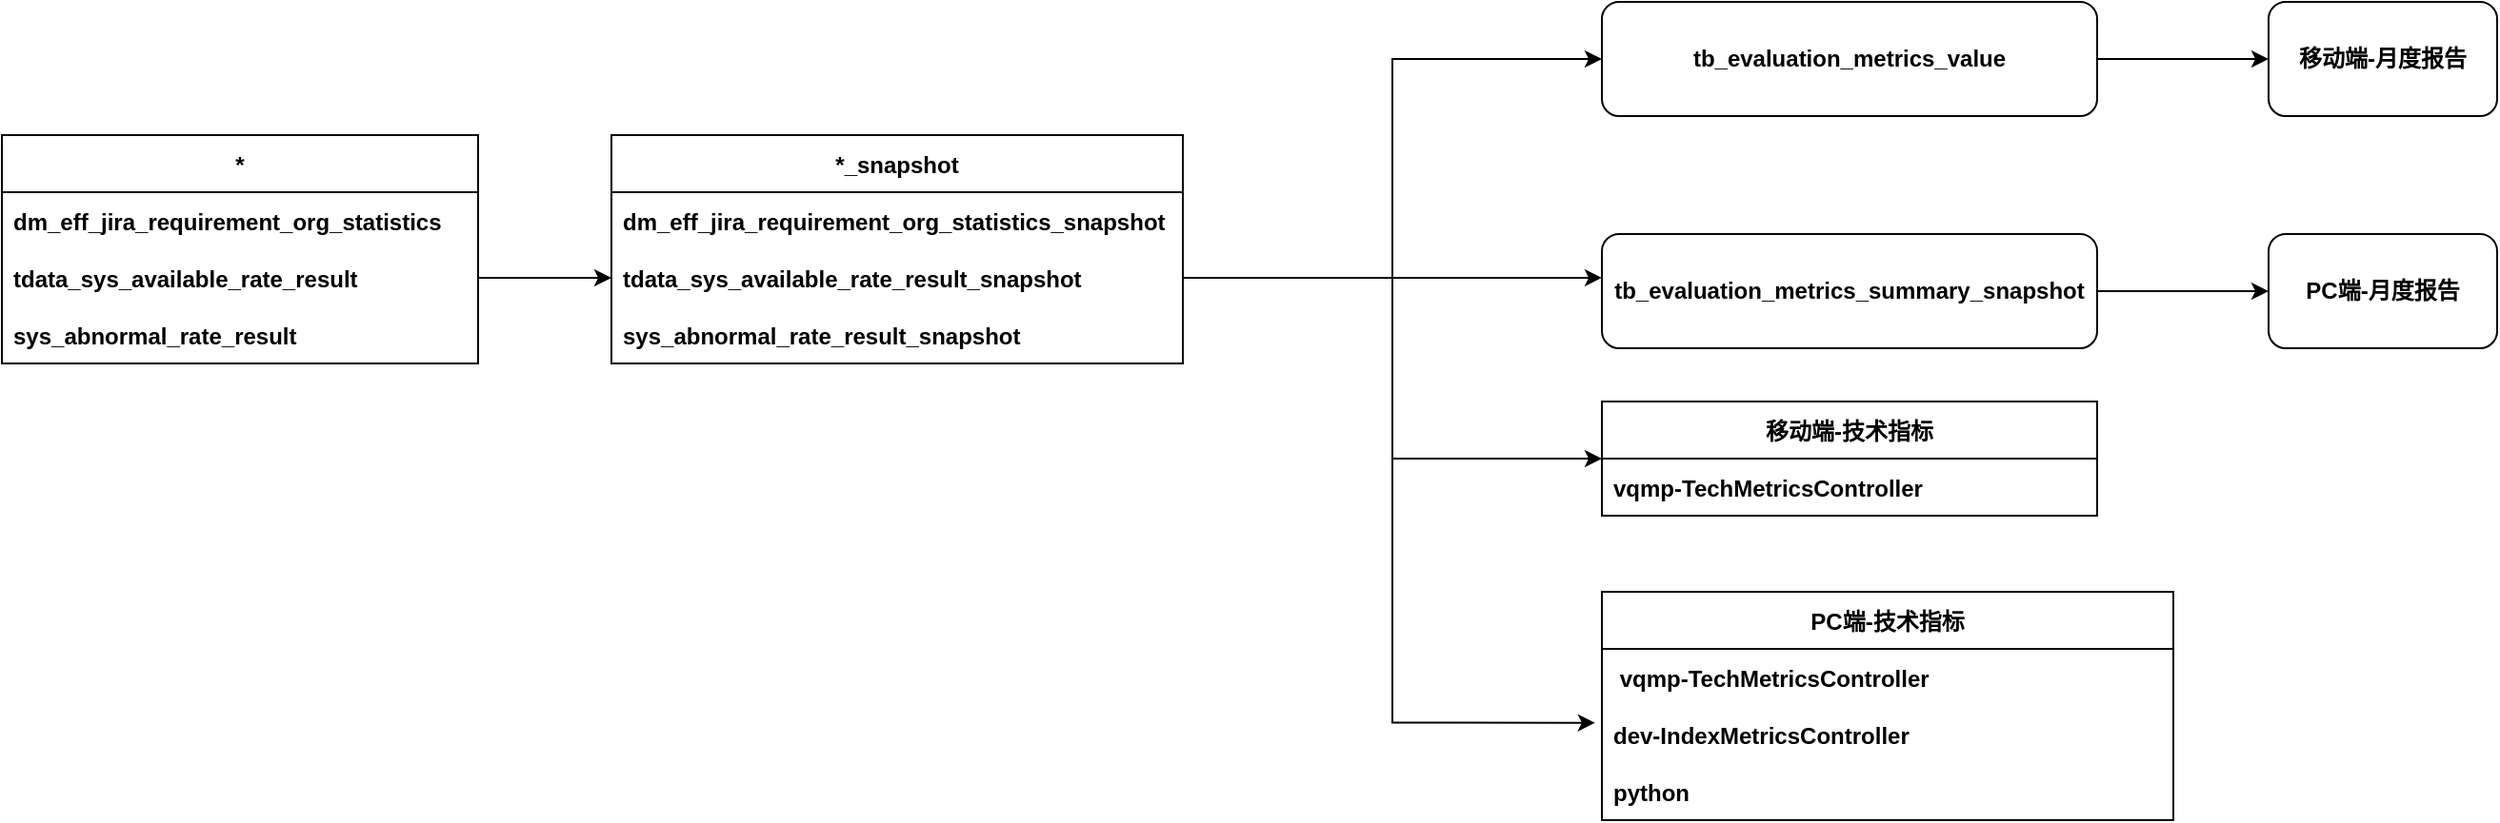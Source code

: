 <mxfile version="20.5.1" type="github">
  <diagram id="7I6s-KUDsDrvL7AvKa_N" name="第 1 页">
    <mxGraphModel dx="2248" dy="785" grid="1" gridSize="10" guides="1" tooltips="1" connect="1" arrows="1" fold="1" page="1" pageScale="1" pageWidth="827" pageHeight="1169" math="0" shadow="0">
      <root>
        <mxCell id="0" />
        <mxCell id="1" parent="0" />
        <mxCell id="Tu1LMPSPsvWpRj28qPW7-12" style="edgeStyle=orthogonalEdgeStyle;rounded=0;orthogonalLoop=1;jettySize=auto;html=1;entryX=0;entryY=0.5;entryDx=0;entryDy=0;" edge="1" parent="1" source="Tu1LMPSPsvWpRj28qPW7-5" target="Tu1LMPSPsvWpRj28qPW7-11">
          <mxGeometry relative="1" as="geometry">
            <mxPoint x="1000" y="110" as="targetPoint" />
          </mxGeometry>
        </mxCell>
        <mxCell id="Tu1LMPSPsvWpRj28qPW7-5" value="tb_evaluation_metrics_value" style="rounded=1;whiteSpace=wrap;html=1;fontStyle=1" vertex="1" parent="1">
          <mxGeometry x="650" y="80" width="260" height="60" as="geometry" />
        </mxCell>
        <mxCell id="Tu1LMPSPsvWpRj28qPW7-47" style="edgeStyle=orthogonalEdgeStyle;rounded=0;orthogonalLoop=1;jettySize=auto;html=1;entryX=0;entryY=0.5;entryDx=0;entryDy=0;" edge="1" parent="1" source="Tu1LMPSPsvWpRj28qPW7-6" target="Tu1LMPSPsvWpRj28qPW7-46">
          <mxGeometry relative="1" as="geometry" />
        </mxCell>
        <mxCell id="Tu1LMPSPsvWpRj28qPW7-6" value="tb_evaluation_metrics_summary_snapshot" style="rounded=1;whiteSpace=wrap;html=1;fontStyle=1" vertex="1" parent="1">
          <mxGeometry x="650" y="202" width="260" height="60" as="geometry" />
        </mxCell>
        <mxCell id="Tu1LMPSPsvWpRj28qPW7-11" value="移动端-月度报告" style="rounded=1;whiteSpace=wrap;html=1;fontStyle=1" vertex="1" parent="1">
          <mxGeometry x="1000" y="80" width="120" height="60" as="geometry" />
        </mxCell>
        <mxCell id="Tu1LMPSPsvWpRj28qPW7-16" value="*" style="swimlane;fontStyle=1;childLayout=stackLayout;horizontal=1;startSize=30;horizontalStack=0;resizeParent=1;resizeParentMax=0;resizeLast=0;collapsible=1;marginBottom=0;" vertex="1" parent="1">
          <mxGeometry x="-190" y="150" width="250" height="120" as="geometry" />
        </mxCell>
        <mxCell id="Tu1LMPSPsvWpRj28qPW7-17" value="dm_eff_jira_requirement_org_statistics" style="text;strokeColor=none;fillColor=none;align=left;verticalAlign=middle;spacingLeft=4;spacingRight=4;overflow=hidden;points=[[0,0.5],[1,0.5]];portConstraint=eastwest;rotatable=0;fontStyle=1" vertex="1" parent="Tu1LMPSPsvWpRj28qPW7-16">
          <mxGeometry y="30" width="250" height="30" as="geometry" />
        </mxCell>
        <mxCell id="Tu1LMPSPsvWpRj28qPW7-18" value="tdata_sys_available_rate_result" style="text;strokeColor=none;fillColor=none;align=left;verticalAlign=middle;spacingLeft=4;spacingRight=4;overflow=hidden;points=[[0,0.5],[1,0.5]];portConstraint=eastwest;rotatable=0;fontStyle=1" vertex="1" parent="Tu1LMPSPsvWpRj28qPW7-16">
          <mxGeometry y="60" width="250" height="30" as="geometry" />
        </mxCell>
        <mxCell id="Tu1LMPSPsvWpRj28qPW7-19" value="sys_abnormal_rate_result" style="text;strokeColor=none;fillColor=none;align=left;verticalAlign=middle;spacingLeft=4;spacingRight=4;overflow=hidden;points=[[0,0.5],[1,0.5]];portConstraint=eastwest;rotatable=0;fontStyle=1" vertex="1" parent="Tu1LMPSPsvWpRj28qPW7-16">
          <mxGeometry y="90" width="250" height="30" as="geometry" />
        </mxCell>
        <mxCell id="Tu1LMPSPsvWpRj28qPW7-20" value="*_snapshot" style="swimlane;fontStyle=1;childLayout=stackLayout;horizontal=1;startSize=30;horizontalStack=0;resizeParent=1;resizeParentMax=0;resizeLast=0;collapsible=1;marginBottom=0;" vertex="1" parent="1">
          <mxGeometry x="130" y="150" width="300" height="120" as="geometry" />
        </mxCell>
        <mxCell id="Tu1LMPSPsvWpRj28qPW7-21" value="dm_eff_jira_requirement_org_statistics_snapshot" style="text;strokeColor=none;fillColor=none;align=left;verticalAlign=middle;spacingLeft=4;spacingRight=4;overflow=hidden;points=[[0,0.5],[1,0.5]];portConstraint=eastwest;rotatable=0;fontStyle=1" vertex="1" parent="Tu1LMPSPsvWpRj28qPW7-20">
          <mxGeometry y="30" width="300" height="30" as="geometry" />
        </mxCell>
        <mxCell id="Tu1LMPSPsvWpRj28qPW7-22" value="tdata_sys_available_rate_result_snapshot" style="text;strokeColor=none;fillColor=none;align=left;verticalAlign=middle;spacingLeft=4;spacingRight=4;overflow=hidden;points=[[0,0.5],[1,0.5]];portConstraint=eastwest;rotatable=0;fontStyle=1" vertex="1" parent="Tu1LMPSPsvWpRj28qPW7-20">
          <mxGeometry y="60" width="300" height="30" as="geometry" />
        </mxCell>
        <mxCell id="Tu1LMPSPsvWpRj28qPW7-23" value="sys_abnormal_rate_result_snapshot" style="text;strokeColor=none;fillColor=none;align=left;verticalAlign=middle;spacingLeft=4;spacingRight=4;overflow=hidden;points=[[0,0.5],[1,0.5]];portConstraint=eastwest;rotatable=0;fontStyle=1" vertex="1" parent="Tu1LMPSPsvWpRj28qPW7-20">
          <mxGeometry y="90" width="300" height="30" as="geometry" />
        </mxCell>
        <mxCell id="Tu1LMPSPsvWpRj28qPW7-24" style="edgeStyle=orthogonalEdgeStyle;rounded=0;orthogonalLoop=1;jettySize=auto;html=1;entryX=0;entryY=0.5;entryDx=0;entryDy=0;" edge="1" parent="1" source="Tu1LMPSPsvWpRj28qPW7-18" target="Tu1LMPSPsvWpRj28qPW7-22">
          <mxGeometry relative="1" as="geometry" />
        </mxCell>
        <mxCell id="Tu1LMPSPsvWpRj28qPW7-25" style="edgeStyle=orthogonalEdgeStyle;rounded=0;orthogonalLoop=1;jettySize=auto;html=1;entryX=0;entryY=0.5;entryDx=0;entryDy=0;" edge="1" parent="1" source="Tu1LMPSPsvWpRj28qPW7-22" target="Tu1LMPSPsvWpRj28qPW7-5">
          <mxGeometry relative="1" as="geometry">
            <mxPoint x="450" y="220" as="targetPoint" />
            <Array as="points">
              <mxPoint x="540" y="225" />
              <mxPoint x="540" y="110" />
              <mxPoint x="650" y="110" />
            </Array>
          </mxGeometry>
        </mxCell>
        <mxCell id="Tu1LMPSPsvWpRj28qPW7-26" style="edgeStyle=orthogonalEdgeStyle;rounded=0;orthogonalLoop=1;jettySize=auto;html=1;entryX=0;entryY=0.383;entryDx=0;entryDy=0;entryPerimeter=0;" edge="1" parent="1" source="Tu1LMPSPsvWpRj28qPW7-22" target="Tu1LMPSPsvWpRj28qPW7-6">
          <mxGeometry relative="1" as="geometry">
            <mxPoint x="690" y="225" as="targetPoint" />
          </mxGeometry>
        </mxCell>
        <mxCell id="Tu1LMPSPsvWpRj28qPW7-29" value="移动端-技术指标" style="swimlane;fontStyle=1;childLayout=stackLayout;horizontal=1;startSize=30;horizontalStack=0;resizeParent=1;resizeParentMax=0;resizeLast=0;collapsible=1;marginBottom=0;" vertex="1" parent="1">
          <mxGeometry x="650" y="290" width="260" height="60" as="geometry" />
        </mxCell>
        <mxCell id="Tu1LMPSPsvWpRj28qPW7-32" value="vqmp-TechMetricsController" style="text;strokeColor=none;fillColor=none;align=left;verticalAlign=middle;spacingLeft=4;spacingRight=4;overflow=hidden;points=[[0,0.5],[1,0.5]];portConstraint=eastwest;rotatable=0;fontStyle=1" vertex="1" parent="Tu1LMPSPsvWpRj28qPW7-29">
          <mxGeometry y="30" width="260" height="30" as="geometry" />
        </mxCell>
        <mxCell id="Tu1LMPSPsvWpRj28qPW7-33" style="edgeStyle=orthogonalEdgeStyle;rounded=0;orthogonalLoop=1;jettySize=auto;html=1;entryX=0;entryY=0.5;entryDx=0;entryDy=0;" edge="1" parent="1" source="Tu1LMPSPsvWpRj28qPW7-22" target="Tu1LMPSPsvWpRj28qPW7-29">
          <mxGeometry relative="1" as="geometry">
            <Array as="points">
              <mxPoint x="540" y="225" />
              <mxPoint x="540" y="320" />
            </Array>
          </mxGeometry>
        </mxCell>
        <mxCell id="Tu1LMPSPsvWpRj28qPW7-41" value="PC端-技术指标" style="swimlane;fontStyle=1;childLayout=stackLayout;horizontal=1;startSize=30;horizontalStack=0;resizeParent=1;resizeParentMax=0;resizeLast=0;collapsible=1;marginBottom=0;" vertex="1" parent="1">
          <mxGeometry x="650" y="390" width="300" height="120" as="geometry" />
        </mxCell>
        <mxCell id="Tu1LMPSPsvWpRj28qPW7-42" value=" vqmp-TechMetricsController" style="text;strokeColor=none;fillColor=none;align=left;verticalAlign=middle;spacingLeft=4;spacingRight=4;overflow=hidden;points=[[0,0.5],[1,0.5]];portConstraint=eastwest;rotatable=0;fontStyle=1" vertex="1" parent="Tu1LMPSPsvWpRj28qPW7-41">
          <mxGeometry y="30" width="300" height="30" as="geometry" />
        </mxCell>
        <mxCell id="Tu1LMPSPsvWpRj28qPW7-43" value="dev-IndexMetricsController" style="text;strokeColor=none;fillColor=none;align=left;verticalAlign=middle;spacingLeft=4;spacingRight=4;overflow=hidden;points=[[0,0.5],[1,0.5]];portConstraint=eastwest;rotatable=0;fontStyle=1" vertex="1" parent="Tu1LMPSPsvWpRj28qPW7-41">
          <mxGeometry y="60" width="300" height="30" as="geometry" />
        </mxCell>
        <mxCell id="Tu1LMPSPsvWpRj28qPW7-44" value="python" style="text;strokeColor=none;fillColor=none;align=left;verticalAlign=middle;spacingLeft=4;spacingRight=4;overflow=hidden;points=[[0,0.5],[1,0.5]];portConstraint=eastwest;rotatable=0;fontStyle=1" vertex="1" parent="Tu1LMPSPsvWpRj28qPW7-41">
          <mxGeometry y="90" width="300" height="30" as="geometry" />
        </mxCell>
        <mxCell id="Tu1LMPSPsvWpRj28qPW7-45" style="edgeStyle=orthogonalEdgeStyle;rounded=0;orthogonalLoop=1;jettySize=auto;html=1;entryX=-0.012;entryY=0.294;entryDx=0;entryDy=0;entryPerimeter=0;" edge="1" parent="1" source="Tu1LMPSPsvWpRj28qPW7-22" target="Tu1LMPSPsvWpRj28qPW7-43">
          <mxGeometry relative="1" as="geometry" />
        </mxCell>
        <mxCell id="Tu1LMPSPsvWpRj28qPW7-46" value="PC端-月度报告" style="rounded=1;whiteSpace=wrap;html=1;fontStyle=1" vertex="1" parent="1">
          <mxGeometry x="1000" y="202" width="120" height="60" as="geometry" />
        </mxCell>
      </root>
    </mxGraphModel>
  </diagram>
</mxfile>
